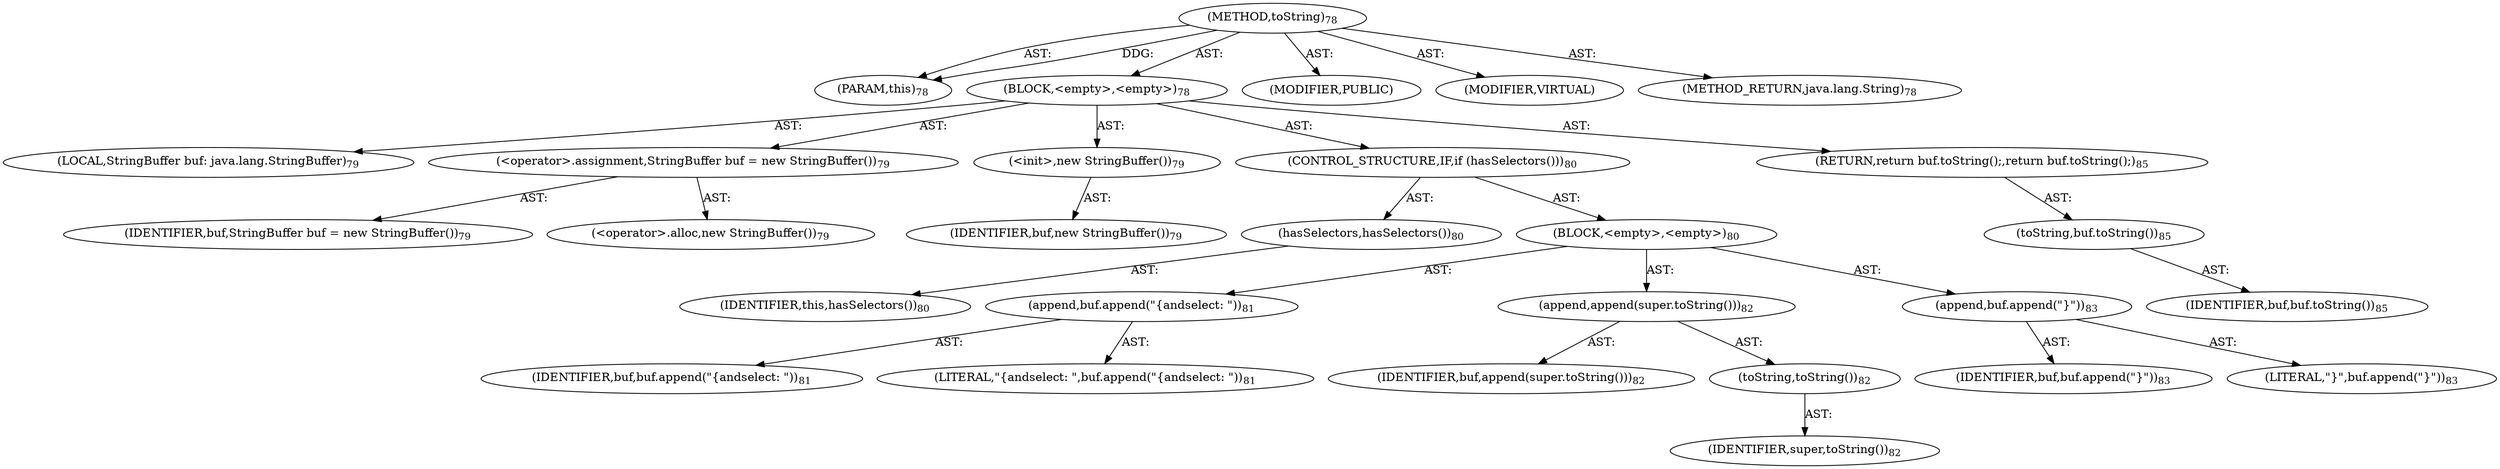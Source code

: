 digraph "toString" {  
"111669149697" [label = <(METHOD,toString)<SUB>78</SUB>> ]
"115964116992" [label = <(PARAM,this)<SUB>78</SUB>> ]
"25769803777" [label = <(BLOCK,&lt;empty&gt;,&lt;empty&gt;)<SUB>78</SUB>> ]
"94489280512" [label = <(LOCAL,StringBuffer buf: java.lang.StringBuffer)<SUB>79</SUB>> ]
"30064771072" [label = <(&lt;operator&gt;.assignment,StringBuffer buf = new StringBuffer())<SUB>79</SUB>> ]
"68719476739" [label = <(IDENTIFIER,buf,StringBuffer buf = new StringBuffer())<SUB>79</SUB>> ]
"30064771073" [label = <(&lt;operator&gt;.alloc,new StringBuffer())<SUB>79</SUB>> ]
"30064771074" [label = <(&lt;init&gt;,new StringBuffer())<SUB>79</SUB>> ]
"68719476740" [label = <(IDENTIFIER,buf,new StringBuffer())<SUB>79</SUB>> ]
"47244640256" [label = <(CONTROL_STRUCTURE,IF,if (hasSelectors()))<SUB>80</SUB>> ]
"30064771075" [label = <(hasSelectors,hasSelectors())<SUB>80</SUB>> ]
"68719476736" [label = <(IDENTIFIER,this,hasSelectors())<SUB>80</SUB>> ]
"25769803778" [label = <(BLOCK,&lt;empty&gt;,&lt;empty&gt;)<SUB>80</SUB>> ]
"30064771076" [label = <(append,buf.append(&quot;{andselect: &quot;))<SUB>81</SUB>> ]
"68719476741" [label = <(IDENTIFIER,buf,buf.append(&quot;{andselect: &quot;))<SUB>81</SUB>> ]
"90194313216" [label = <(LITERAL,&quot;{andselect: &quot;,buf.append(&quot;{andselect: &quot;))<SUB>81</SUB>> ]
"30064771077" [label = <(append,append(super.toString()))<SUB>82</SUB>> ]
"68719476742" [label = <(IDENTIFIER,buf,append(super.toString()))<SUB>82</SUB>> ]
"30064771078" [label = <(toString,toString())<SUB>82</SUB>> ]
"68719476743" [label = <(IDENTIFIER,super,toString())<SUB>82</SUB>> ]
"30064771079" [label = <(append,buf.append(&quot;}&quot;))<SUB>83</SUB>> ]
"68719476744" [label = <(IDENTIFIER,buf,buf.append(&quot;}&quot;))<SUB>83</SUB>> ]
"90194313217" [label = <(LITERAL,&quot;}&quot;,buf.append(&quot;}&quot;))<SUB>83</SUB>> ]
"146028888064" [label = <(RETURN,return buf.toString();,return buf.toString();)<SUB>85</SUB>> ]
"30064771080" [label = <(toString,buf.toString())<SUB>85</SUB>> ]
"68719476745" [label = <(IDENTIFIER,buf,buf.toString())<SUB>85</SUB>> ]
"133143986178" [label = <(MODIFIER,PUBLIC)> ]
"133143986179" [label = <(MODIFIER,VIRTUAL)> ]
"128849018881" [label = <(METHOD_RETURN,java.lang.String)<SUB>78</SUB>> ]
  "111669149697" -> "115964116992"  [ label = "AST: "] 
  "111669149697" -> "25769803777"  [ label = "AST: "] 
  "111669149697" -> "133143986178"  [ label = "AST: "] 
  "111669149697" -> "133143986179"  [ label = "AST: "] 
  "111669149697" -> "128849018881"  [ label = "AST: "] 
  "25769803777" -> "94489280512"  [ label = "AST: "] 
  "25769803777" -> "30064771072"  [ label = "AST: "] 
  "25769803777" -> "30064771074"  [ label = "AST: "] 
  "25769803777" -> "47244640256"  [ label = "AST: "] 
  "25769803777" -> "146028888064"  [ label = "AST: "] 
  "30064771072" -> "68719476739"  [ label = "AST: "] 
  "30064771072" -> "30064771073"  [ label = "AST: "] 
  "30064771074" -> "68719476740"  [ label = "AST: "] 
  "47244640256" -> "30064771075"  [ label = "AST: "] 
  "47244640256" -> "25769803778"  [ label = "AST: "] 
  "30064771075" -> "68719476736"  [ label = "AST: "] 
  "25769803778" -> "30064771076"  [ label = "AST: "] 
  "25769803778" -> "30064771077"  [ label = "AST: "] 
  "25769803778" -> "30064771079"  [ label = "AST: "] 
  "30064771076" -> "68719476741"  [ label = "AST: "] 
  "30064771076" -> "90194313216"  [ label = "AST: "] 
  "30064771077" -> "68719476742"  [ label = "AST: "] 
  "30064771077" -> "30064771078"  [ label = "AST: "] 
  "30064771078" -> "68719476743"  [ label = "AST: "] 
  "30064771079" -> "68719476744"  [ label = "AST: "] 
  "30064771079" -> "90194313217"  [ label = "AST: "] 
  "146028888064" -> "30064771080"  [ label = "AST: "] 
  "30064771080" -> "68719476745"  [ label = "AST: "] 
  "111669149697" -> "115964116992"  [ label = "DDG: "] 
}
